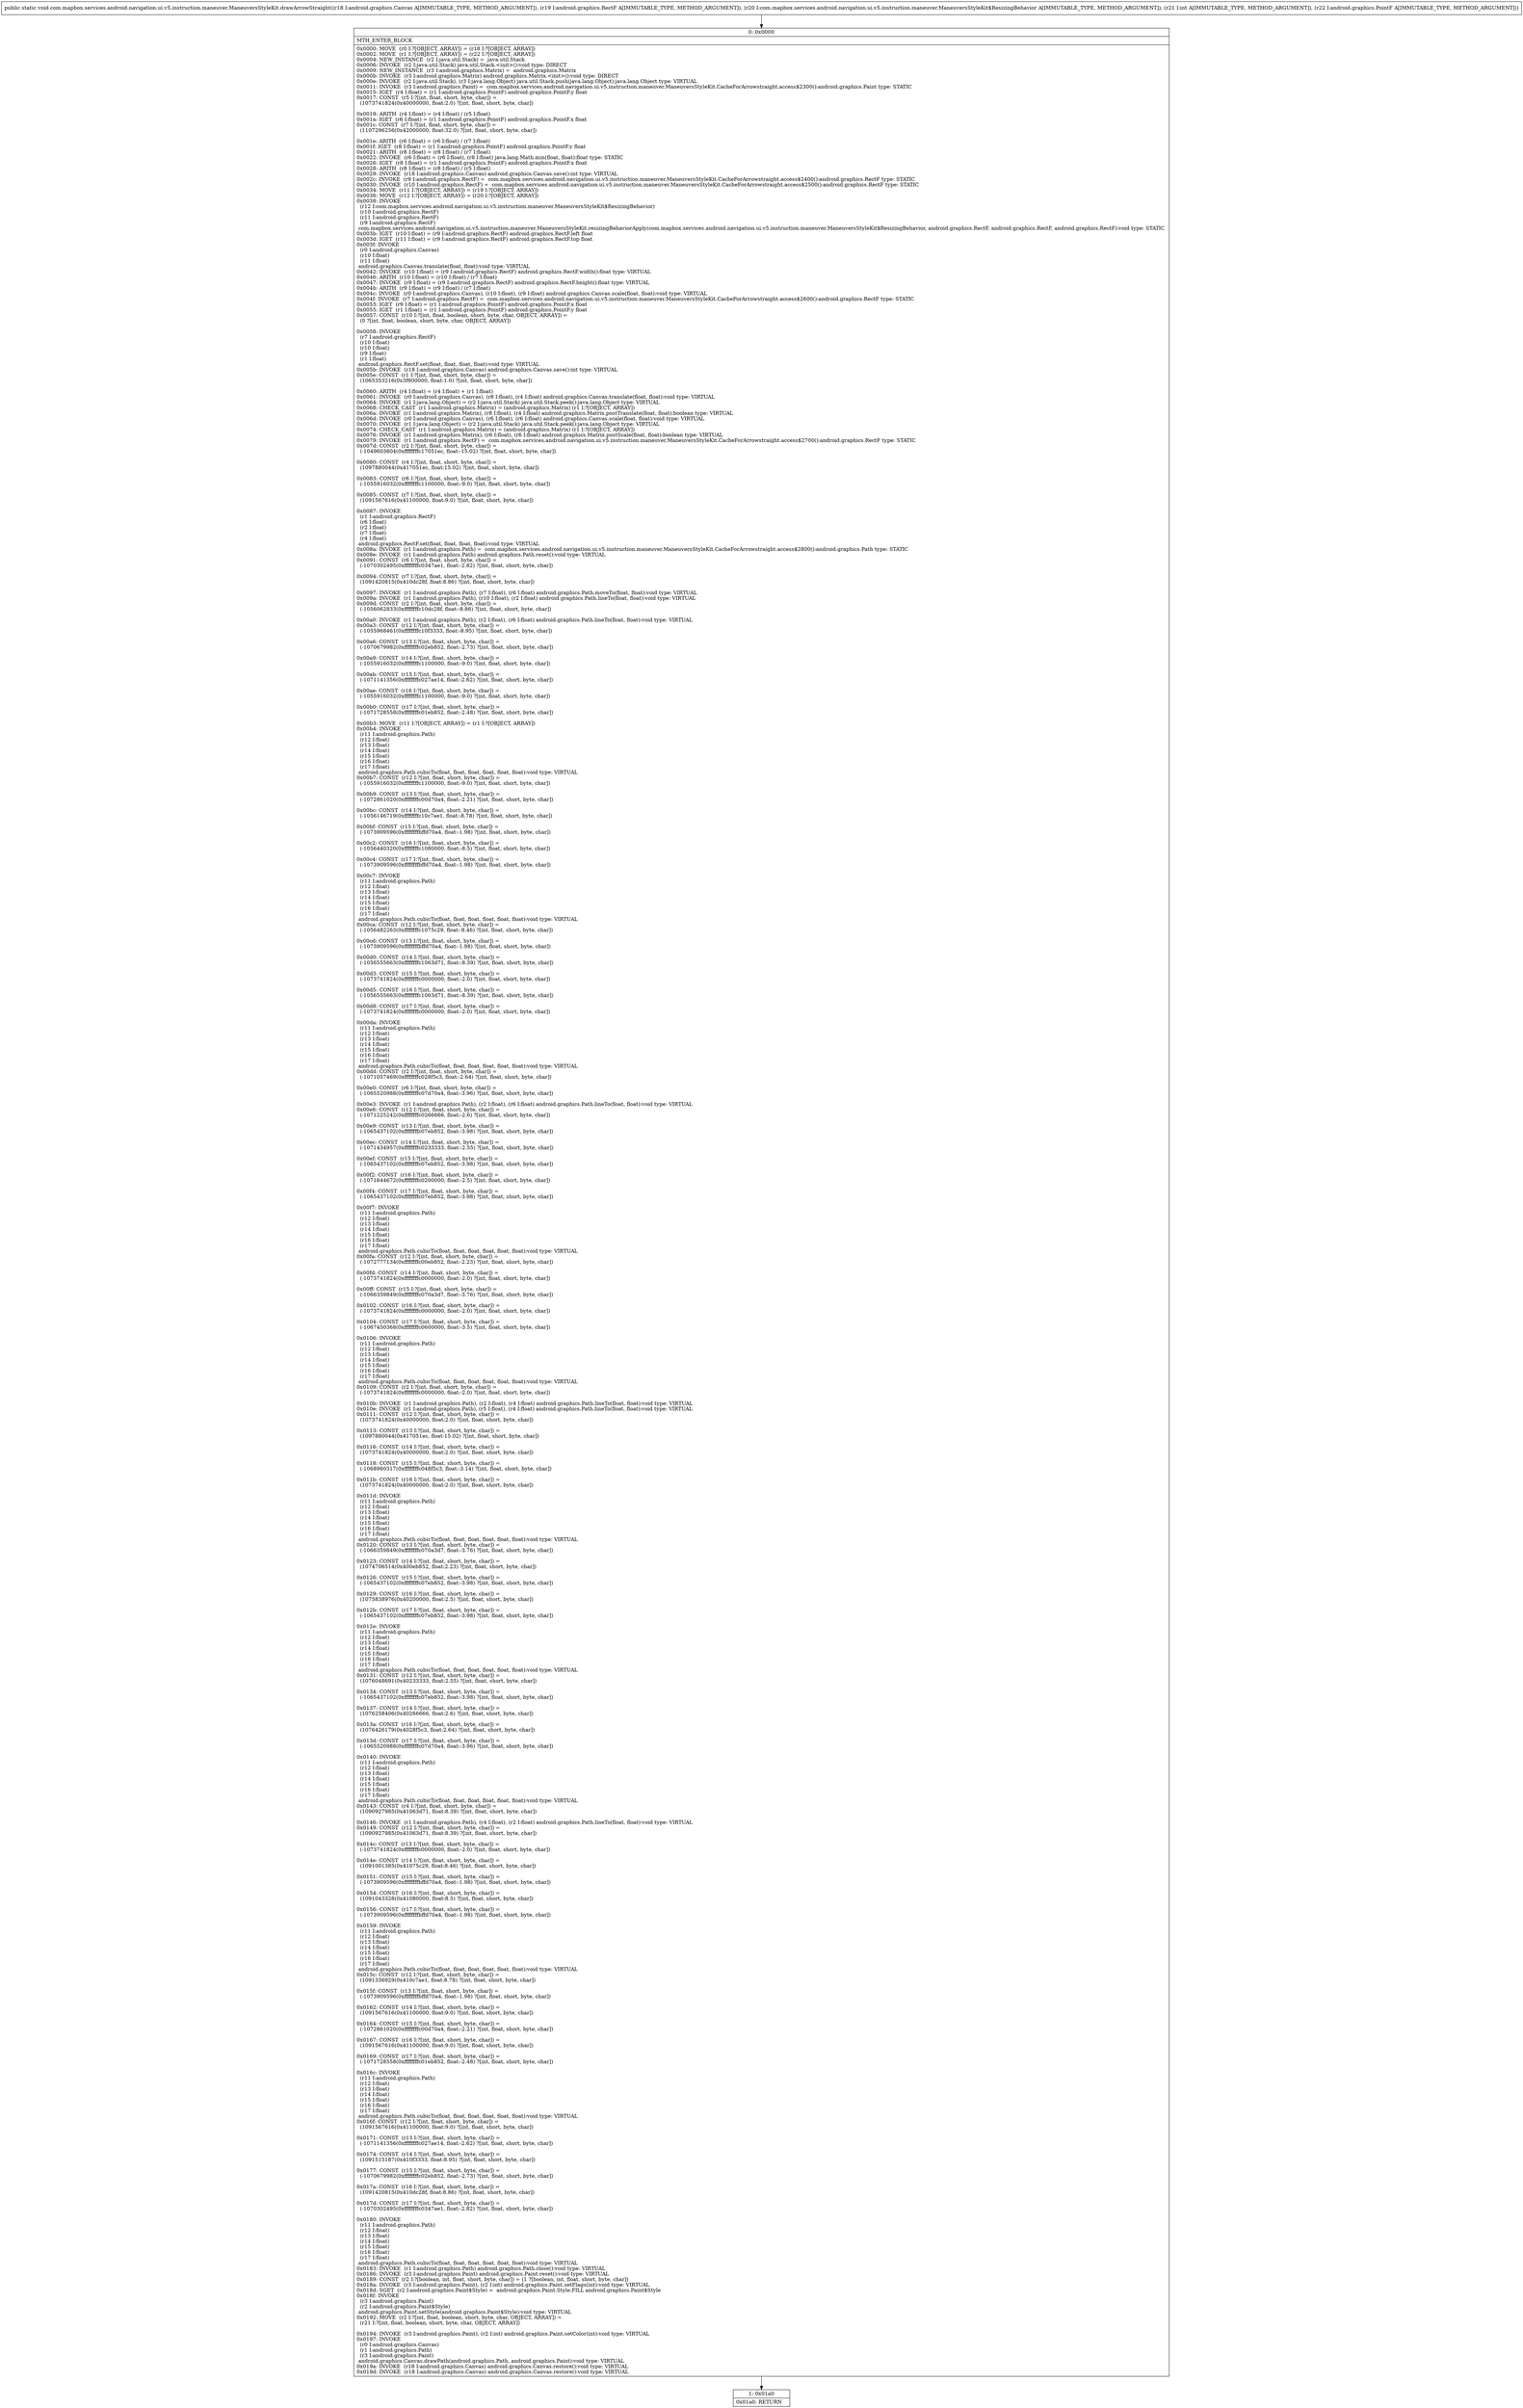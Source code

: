 digraph "CFG forcom.mapbox.services.android.navigation.ui.v5.instruction.maneuver.ManeuversStyleKit.drawArrowStraight(Landroid\/graphics\/Canvas;Landroid\/graphics\/RectF;Lcom\/mapbox\/services\/android\/navigation\/ui\/v5\/instruction\/maneuver\/ManeuversStyleKit$ResizingBehavior;ILandroid\/graphics\/PointF;)V" {
Node_0 [shape=record,label="{0\:\ 0x0000|MTH_ENTER_BLOCK\l|0x0000: MOVE  (r0 I:?[OBJECT, ARRAY]) = (r18 I:?[OBJECT, ARRAY]) \l0x0002: MOVE  (r1 I:?[OBJECT, ARRAY]) = (r22 I:?[OBJECT, ARRAY]) \l0x0004: NEW_INSTANCE  (r2 I:java.util.Stack) =  java.util.Stack \l0x0006: INVOKE  (r2 I:java.util.Stack) java.util.Stack.\<init\>():void type: DIRECT \l0x0009: NEW_INSTANCE  (r3 I:android.graphics.Matrix) =  android.graphics.Matrix \l0x000b: INVOKE  (r3 I:android.graphics.Matrix) android.graphics.Matrix.\<init\>():void type: DIRECT \l0x000e: INVOKE  (r2 I:java.util.Stack), (r3 I:java.lang.Object) java.util.Stack.push(java.lang.Object):java.lang.Object type: VIRTUAL \l0x0011: INVOKE  (r3 I:android.graphics.Paint) =  com.mapbox.services.android.navigation.ui.v5.instruction.maneuver.ManeuversStyleKit.CacheForArrowstraight.access$2300():android.graphics.Paint type: STATIC \l0x0015: IGET  (r4 I:float) = (r1 I:android.graphics.PointF) android.graphics.PointF.y float \l0x0017: CONST  (r5 I:?[int, float, short, byte, char]) = \l  (1073741824(0x40000000, float:2.0) ?[int, float, short, byte, char])\l \l0x0019: ARITH  (r4 I:float) = (r4 I:float) \/ (r5 I:float) \l0x001a: IGET  (r6 I:float) = (r1 I:android.graphics.PointF) android.graphics.PointF.x float \l0x001c: CONST  (r7 I:?[int, float, short, byte, char]) = \l  (1107296256(0x42000000, float:32.0) ?[int, float, short, byte, char])\l \l0x001e: ARITH  (r6 I:float) = (r6 I:float) \/ (r7 I:float) \l0x001f: IGET  (r8 I:float) = (r1 I:android.graphics.PointF) android.graphics.PointF.y float \l0x0021: ARITH  (r8 I:float) = (r8 I:float) \/ (r7 I:float) \l0x0022: INVOKE  (r6 I:float) = (r6 I:float), (r8 I:float) java.lang.Math.min(float, float):float type: STATIC \l0x0026: IGET  (r8 I:float) = (r1 I:android.graphics.PointF) android.graphics.PointF.x float \l0x0028: ARITH  (r8 I:float) = (r8 I:float) \/ (r5 I:float) \l0x0029: INVOKE  (r18 I:android.graphics.Canvas) android.graphics.Canvas.save():int type: VIRTUAL \l0x002c: INVOKE  (r9 I:android.graphics.RectF) =  com.mapbox.services.android.navigation.ui.v5.instruction.maneuver.ManeuversStyleKit.CacheForArrowstraight.access$2400():android.graphics.RectF type: STATIC \l0x0030: INVOKE  (r10 I:android.graphics.RectF) =  com.mapbox.services.android.navigation.ui.v5.instruction.maneuver.ManeuversStyleKit.CacheForArrowstraight.access$2500():android.graphics.RectF type: STATIC \l0x0034: MOVE  (r11 I:?[OBJECT, ARRAY]) = (r19 I:?[OBJECT, ARRAY]) \l0x0036: MOVE  (r12 I:?[OBJECT, ARRAY]) = (r20 I:?[OBJECT, ARRAY]) \l0x0038: INVOKE  \l  (r12 I:com.mapbox.services.android.navigation.ui.v5.instruction.maneuver.ManeuversStyleKit$ResizingBehavior)\l  (r10 I:android.graphics.RectF)\l  (r11 I:android.graphics.RectF)\l  (r9 I:android.graphics.RectF)\l com.mapbox.services.android.navigation.ui.v5.instruction.maneuver.ManeuversStyleKit.resizingBehaviorApply(com.mapbox.services.android.navigation.ui.v5.instruction.maneuver.ManeuversStyleKit$ResizingBehavior, android.graphics.RectF, android.graphics.RectF, android.graphics.RectF):void type: STATIC \l0x003b: IGET  (r10 I:float) = (r9 I:android.graphics.RectF) android.graphics.RectF.left float \l0x003d: IGET  (r11 I:float) = (r9 I:android.graphics.RectF) android.graphics.RectF.top float \l0x003f: INVOKE  \l  (r0 I:android.graphics.Canvas)\l  (r10 I:float)\l  (r11 I:float)\l android.graphics.Canvas.translate(float, float):void type: VIRTUAL \l0x0042: INVOKE  (r10 I:float) = (r9 I:android.graphics.RectF) android.graphics.RectF.width():float type: VIRTUAL \l0x0046: ARITH  (r10 I:float) = (r10 I:float) \/ (r7 I:float) \l0x0047: INVOKE  (r9 I:float) = (r9 I:android.graphics.RectF) android.graphics.RectF.height():float type: VIRTUAL \l0x004b: ARITH  (r9 I:float) = (r9 I:float) \/ (r7 I:float) \l0x004c: INVOKE  (r0 I:android.graphics.Canvas), (r10 I:float), (r9 I:float) android.graphics.Canvas.scale(float, float):void type: VIRTUAL \l0x004f: INVOKE  (r7 I:android.graphics.RectF) =  com.mapbox.services.android.navigation.ui.v5.instruction.maneuver.ManeuversStyleKit.CacheForArrowstraight.access$2600():android.graphics.RectF type: STATIC \l0x0053: IGET  (r9 I:float) = (r1 I:android.graphics.PointF) android.graphics.PointF.x float \l0x0055: IGET  (r1 I:float) = (r1 I:android.graphics.PointF) android.graphics.PointF.y float \l0x0057: CONST  (r10 I:?[int, float, boolean, short, byte, char, OBJECT, ARRAY]) = \l  (0 ?[int, float, boolean, short, byte, char, OBJECT, ARRAY])\l \l0x0058: INVOKE  \l  (r7 I:android.graphics.RectF)\l  (r10 I:float)\l  (r10 I:float)\l  (r9 I:float)\l  (r1 I:float)\l android.graphics.RectF.set(float, float, float, float):void type: VIRTUAL \l0x005b: INVOKE  (r18 I:android.graphics.Canvas) android.graphics.Canvas.save():int type: VIRTUAL \l0x005e: CONST  (r1 I:?[int, float, short, byte, char]) = \l  (1065353216(0x3f800000, float:1.0) ?[int, float, short, byte, char])\l \l0x0060: ARITH  (r4 I:float) = (r4 I:float) + (r1 I:float) \l0x0061: INVOKE  (r0 I:android.graphics.Canvas), (r8 I:float), (r4 I:float) android.graphics.Canvas.translate(float, float):void type: VIRTUAL \l0x0064: INVOKE  (r1 I:java.lang.Object) = (r2 I:java.util.Stack) java.util.Stack.peek():java.lang.Object type: VIRTUAL \l0x0068: CHECK_CAST  (r1 I:android.graphics.Matrix) = (android.graphics.Matrix) (r1 I:?[OBJECT, ARRAY]) \l0x006a: INVOKE  (r1 I:android.graphics.Matrix), (r8 I:float), (r4 I:float) android.graphics.Matrix.postTranslate(float, float):boolean type: VIRTUAL \l0x006d: INVOKE  (r0 I:android.graphics.Canvas), (r6 I:float), (r6 I:float) android.graphics.Canvas.scale(float, float):void type: VIRTUAL \l0x0070: INVOKE  (r1 I:java.lang.Object) = (r2 I:java.util.Stack) java.util.Stack.peek():java.lang.Object type: VIRTUAL \l0x0074: CHECK_CAST  (r1 I:android.graphics.Matrix) = (android.graphics.Matrix) (r1 I:?[OBJECT, ARRAY]) \l0x0076: INVOKE  (r1 I:android.graphics.Matrix), (r6 I:float), (r6 I:float) android.graphics.Matrix.postScale(float, float):boolean type: VIRTUAL \l0x0079: INVOKE  (r1 I:android.graphics.RectF) =  com.mapbox.services.android.navigation.ui.v5.instruction.maneuver.ManeuversStyleKit.CacheForArrowstraight.access$2700():android.graphics.RectF type: STATIC \l0x007d: CONST  (r2 I:?[int, float, short, byte, char]) = \l  (\-1049603604(0xffffffffc17051ec, float:\-15.02) ?[int, float, short, byte, char])\l \l0x0080: CONST  (r4 I:?[int, float, short, byte, char]) = \l  (1097880044(0x417051ec, float:15.02) ?[int, float, short, byte, char])\l \l0x0083: CONST  (r6 I:?[int, float, short, byte, char]) = \l  (\-1055916032(0xffffffffc1100000, float:\-9.0) ?[int, float, short, byte, char])\l \l0x0085: CONST  (r7 I:?[int, float, short, byte, char]) = \l  (1091567616(0x41100000, float:9.0) ?[int, float, short, byte, char])\l \l0x0087: INVOKE  \l  (r1 I:android.graphics.RectF)\l  (r6 I:float)\l  (r2 I:float)\l  (r7 I:float)\l  (r4 I:float)\l android.graphics.RectF.set(float, float, float, float):void type: VIRTUAL \l0x008a: INVOKE  (r1 I:android.graphics.Path) =  com.mapbox.services.android.navigation.ui.v5.instruction.maneuver.ManeuversStyleKit.CacheForArrowstraight.access$2800():android.graphics.Path type: STATIC \l0x008e: INVOKE  (r1 I:android.graphics.Path) android.graphics.Path.reset():void type: VIRTUAL \l0x0091: CONST  (r6 I:?[int, float, short, byte, char]) = \l  (\-1070302495(0xffffffffc0347ae1, float:\-2.82) ?[int, float, short, byte, char])\l \l0x0094: CONST  (r7 I:?[int, float, short, byte, char]) = \l  (1091420815(0x410dc28f, float:8.86) ?[int, float, short, byte, char])\l \l0x0097: INVOKE  (r1 I:android.graphics.Path), (r7 I:float), (r6 I:float) android.graphics.Path.moveTo(float, float):void type: VIRTUAL \l0x009a: INVOKE  (r1 I:android.graphics.Path), (r10 I:float), (r2 I:float) android.graphics.Path.lineTo(float, float):void type: VIRTUAL \l0x009d: CONST  (r2 I:?[int, float, short, byte, char]) = \l  (\-1056062833(0xffffffffc10dc28f, float:\-8.86) ?[int, float, short, byte, char])\l \l0x00a0: INVOKE  (r1 I:android.graphics.Path), (r2 I:float), (r6 I:float) android.graphics.Path.lineTo(float, float):void type: VIRTUAL \l0x00a3: CONST  (r12 I:?[int, float, short, byte, char]) = \l  (\-1055968461(0xffffffffc10f3333, float:\-8.95) ?[int, float, short, byte, char])\l \l0x00a6: CONST  (r13 I:?[int, float, short, byte, char]) = \l  (\-1070679982(0xffffffffc02eb852, float:\-2.73) ?[int, float, short, byte, char])\l \l0x00a9: CONST  (r14 I:?[int, float, short, byte, char]) = \l  (\-1055916032(0xffffffffc1100000, float:\-9.0) ?[int, float, short, byte, char])\l \l0x00ab: CONST  (r15 I:?[int, float, short, byte, char]) = \l  (\-1071141356(0xffffffffc027ae14, float:\-2.62) ?[int, float, short, byte, char])\l \l0x00ae: CONST  (r16 I:?[int, float, short, byte, char]) = \l  (\-1055916032(0xffffffffc1100000, float:\-9.0) ?[int, float, short, byte, char])\l \l0x00b0: CONST  (r17 I:?[int, float, short, byte, char]) = \l  (\-1071728558(0xffffffffc01eb852, float:\-2.48) ?[int, float, short, byte, char])\l \l0x00b3: MOVE  (r11 I:?[OBJECT, ARRAY]) = (r1 I:?[OBJECT, ARRAY]) \l0x00b4: INVOKE  \l  (r11 I:android.graphics.Path)\l  (r12 I:float)\l  (r13 I:float)\l  (r14 I:float)\l  (r15 I:float)\l  (r16 I:float)\l  (r17 I:float)\l android.graphics.Path.cubicTo(float, float, float, float, float, float):void type: VIRTUAL \l0x00b7: CONST  (r12 I:?[int, float, short, byte, char]) = \l  (\-1055916032(0xffffffffc1100000, float:\-9.0) ?[int, float, short, byte, char])\l \l0x00b9: CONST  (r13 I:?[int, float, short, byte, char]) = \l  (\-1072861020(0xffffffffc00d70a4, float:\-2.21) ?[int, float, short, byte, char])\l \l0x00bc: CONST  (r14 I:?[int, float, short, byte, char]) = \l  (\-1056146719(0xffffffffc10c7ae1, float:\-8.78) ?[int, float, short, byte, char])\l \l0x00bf: CONST  (r15 I:?[int, float, short, byte, char]) = \l  (\-1073909596(0xffffffffbffd70a4, float:\-1.98) ?[int, float, short, byte, char])\l \l0x00c2: CONST  (r16 I:?[int, float, short, byte, char]) = \l  (\-1056440320(0xffffffffc1080000, float:\-8.5) ?[int, float, short, byte, char])\l \l0x00c4: CONST  (r17 I:?[int, float, short, byte, char]) = \l  (\-1073909596(0xffffffffbffd70a4, float:\-1.98) ?[int, float, short, byte, char])\l \l0x00c7: INVOKE  \l  (r11 I:android.graphics.Path)\l  (r12 I:float)\l  (r13 I:float)\l  (r14 I:float)\l  (r15 I:float)\l  (r16 I:float)\l  (r17 I:float)\l android.graphics.Path.cubicTo(float, float, float, float, float, float):void type: VIRTUAL \l0x00ca: CONST  (r12 I:?[int, float, short, byte, char]) = \l  (\-1056482263(0xffffffffc1075c29, float:\-8.46) ?[int, float, short, byte, char])\l \l0x00cd: CONST  (r13 I:?[int, float, short, byte, char]) = \l  (\-1073909596(0xffffffffbffd70a4, float:\-1.98) ?[int, float, short, byte, char])\l \l0x00d0: CONST  (r14 I:?[int, float, short, byte, char]) = \l  (\-1056555663(0xffffffffc1063d71, float:\-8.39) ?[int, float, short, byte, char])\l \l0x00d3: CONST  (r15 I:?[int, float, short, byte, char]) = \l  (\-1073741824(0xffffffffc0000000, float:\-2.0) ?[int, float, short, byte, char])\l \l0x00d5: CONST  (r16 I:?[int, float, short, byte, char]) = \l  (\-1056555663(0xffffffffc1063d71, float:\-8.39) ?[int, float, short, byte, char])\l \l0x00d8: CONST  (r17 I:?[int, float, short, byte, char]) = \l  (\-1073741824(0xffffffffc0000000, float:\-2.0) ?[int, float, short, byte, char])\l \l0x00da: INVOKE  \l  (r11 I:android.graphics.Path)\l  (r12 I:float)\l  (r13 I:float)\l  (r14 I:float)\l  (r15 I:float)\l  (r16 I:float)\l  (r17 I:float)\l android.graphics.Path.cubicTo(float, float, float, float, float, float):void type: VIRTUAL \l0x00dd: CONST  (r2 I:?[int, float, short, byte, char]) = \l  (\-1071057469(0xffffffffc028f5c3, float:\-2.64) ?[int, float, short, byte, char])\l \l0x00e0: CONST  (r6 I:?[int, float, short, byte, char]) = \l  (\-1065520988(0xffffffffc07d70a4, float:\-3.96) ?[int, float, short, byte, char])\l \l0x00e3: INVOKE  (r1 I:android.graphics.Path), (r2 I:float), (r6 I:float) android.graphics.Path.lineTo(float, float):void type: VIRTUAL \l0x00e6: CONST  (r12 I:?[int, float, short, byte, char]) = \l  (\-1071225242(0xffffffffc0266666, float:\-2.6) ?[int, float, short, byte, char])\l \l0x00e9: CONST  (r13 I:?[int, float, short, byte, char]) = \l  (\-1065437102(0xffffffffc07eb852, float:\-3.98) ?[int, float, short, byte, char])\l \l0x00ec: CONST  (r14 I:?[int, float, short, byte, char]) = \l  (\-1071434957(0xffffffffc0233333, float:\-2.55) ?[int, float, short, byte, char])\l \l0x00ef: CONST  (r15 I:?[int, float, short, byte, char]) = \l  (\-1065437102(0xffffffffc07eb852, float:\-3.98) ?[int, float, short, byte, char])\l \l0x00f2: CONST  (r16 I:?[int, float, short, byte, char]) = \l  (\-1071644672(0xffffffffc0200000, float:\-2.5) ?[int, float, short, byte, char])\l \l0x00f4: CONST  (r17 I:?[int, float, short, byte, char]) = \l  (\-1065437102(0xffffffffc07eb852, float:\-3.98) ?[int, float, short, byte, char])\l \l0x00f7: INVOKE  \l  (r11 I:android.graphics.Path)\l  (r12 I:float)\l  (r13 I:float)\l  (r14 I:float)\l  (r15 I:float)\l  (r16 I:float)\l  (r17 I:float)\l android.graphics.Path.cubicTo(float, float, float, float, float, float):void type: VIRTUAL \l0x00fa: CONST  (r12 I:?[int, float, short, byte, char]) = \l  (\-1072777134(0xffffffffc00eb852, float:\-2.23) ?[int, float, short, byte, char])\l \l0x00fd: CONST  (r14 I:?[int, float, short, byte, char]) = \l  (\-1073741824(0xffffffffc0000000, float:\-2.0) ?[int, float, short, byte, char])\l \l0x00ff: CONST  (r15 I:?[int, float, short, byte, char]) = \l  (\-1066359849(0xffffffffc070a3d7, float:\-3.76) ?[int, float, short, byte, char])\l \l0x0102: CONST  (r16 I:?[int, float, short, byte, char]) = \l  (\-1073741824(0xffffffffc0000000, float:\-2.0) ?[int, float, short, byte, char])\l \l0x0104: CONST  (r17 I:?[int, float, short, byte, char]) = \l  (\-1067450368(0xffffffffc0600000, float:\-3.5) ?[int, float, short, byte, char])\l \l0x0106: INVOKE  \l  (r11 I:android.graphics.Path)\l  (r12 I:float)\l  (r13 I:float)\l  (r14 I:float)\l  (r15 I:float)\l  (r16 I:float)\l  (r17 I:float)\l android.graphics.Path.cubicTo(float, float, float, float, float, float):void type: VIRTUAL \l0x0109: CONST  (r2 I:?[int, float, short, byte, char]) = \l  (\-1073741824(0xffffffffc0000000, float:\-2.0) ?[int, float, short, byte, char])\l \l0x010b: INVOKE  (r1 I:android.graphics.Path), (r2 I:float), (r4 I:float) android.graphics.Path.lineTo(float, float):void type: VIRTUAL \l0x010e: INVOKE  (r1 I:android.graphics.Path), (r5 I:float), (r4 I:float) android.graphics.Path.lineTo(float, float):void type: VIRTUAL \l0x0111: CONST  (r12 I:?[int, float, short, byte, char]) = \l  (1073741824(0x40000000, float:2.0) ?[int, float, short, byte, char])\l \l0x0113: CONST  (r13 I:?[int, float, short, byte, char]) = \l  (1097880044(0x417051ec, float:15.02) ?[int, float, short, byte, char])\l \l0x0116: CONST  (r14 I:?[int, float, short, byte, char]) = \l  (1073741824(0x40000000, float:2.0) ?[int, float, short, byte, char])\l \l0x0118: CONST  (r15 I:?[int, float, short, byte, char]) = \l  (\-1068960317(0xffffffffc048f5c3, float:\-3.14) ?[int, float, short, byte, char])\l \l0x011b: CONST  (r16 I:?[int, float, short, byte, char]) = \l  (1073741824(0x40000000, float:2.0) ?[int, float, short, byte, char])\l \l0x011d: INVOKE  \l  (r11 I:android.graphics.Path)\l  (r12 I:float)\l  (r13 I:float)\l  (r14 I:float)\l  (r15 I:float)\l  (r16 I:float)\l  (r17 I:float)\l android.graphics.Path.cubicTo(float, float, float, float, float, float):void type: VIRTUAL \l0x0120: CONST  (r13 I:?[int, float, short, byte, char]) = \l  (\-1066359849(0xffffffffc070a3d7, float:\-3.76) ?[int, float, short, byte, char])\l \l0x0123: CONST  (r14 I:?[int, float, short, byte, char]) = \l  (1074706514(0x400eb852, float:2.23) ?[int, float, short, byte, char])\l \l0x0126: CONST  (r15 I:?[int, float, short, byte, char]) = \l  (\-1065437102(0xffffffffc07eb852, float:\-3.98) ?[int, float, short, byte, char])\l \l0x0129: CONST  (r16 I:?[int, float, short, byte, char]) = \l  (1075838976(0x40200000, float:2.5) ?[int, float, short, byte, char])\l \l0x012b: CONST  (r17 I:?[int, float, short, byte, char]) = \l  (\-1065437102(0xffffffffc07eb852, float:\-3.98) ?[int, float, short, byte, char])\l \l0x012e: INVOKE  \l  (r11 I:android.graphics.Path)\l  (r12 I:float)\l  (r13 I:float)\l  (r14 I:float)\l  (r15 I:float)\l  (r16 I:float)\l  (r17 I:float)\l android.graphics.Path.cubicTo(float, float, float, float, float, float):void type: VIRTUAL \l0x0131: CONST  (r12 I:?[int, float, short, byte, char]) = \l  (1076048691(0x40233333, float:2.55) ?[int, float, short, byte, char])\l \l0x0134: CONST  (r13 I:?[int, float, short, byte, char]) = \l  (\-1065437102(0xffffffffc07eb852, float:\-3.98) ?[int, float, short, byte, char])\l \l0x0137: CONST  (r14 I:?[int, float, short, byte, char]) = \l  (1076258406(0x40266666, float:2.6) ?[int, float, short, byte, char])\l \l0x013a: CONST  (r16 I:?[int, float, short, byte, char]) = \l  (1076426179(0x4028f5c3, float:2.64) ?[int, float, short, byte, char])\l \l0x013d: CONST  (r17 I:?[int, float, short, byte, char]) = \l  (\-1065520988(0xffffffffc07d70a4, float:\-3.96) ?[int, float, short, byte, char])\l \l0x0140: INVOKE  \l  (r11 I:android.graphics.Path)\l  (r12 I:float)\l  (r13 I:float)\l  (r14 I:float)\l  (r15 I:float)\l  (r16 I:float)\l  (r17 I:float)\l android.graphics.Path.cubicTo(float, float, float, float, float, float):void type: VIRTUAL \l0x0143: CONST  (r4 I:?[int, float, short, byte, char]) = \l  (1090927985(0x41063d71, float:8.39) ?[int, float, short, byte, char])\l \l0x0146: INVOKE  (r1 I:android.graphics.Path), (r4 I:float), (r2 I:float) android.graphics.Path.lineTo(float, float):void type: VIRTUAL \l0x0149: CONST  (r12 I:?[int, float, short, byte, char]) = \l  (1090927985(0x41063d71, float:8.39) ?[int, float, short, byte, char])\l \l0x014c: CONST  (r13 I:?[int, float, short, byte, char]) = \l  (\-1073741824(0xffffffffc0000000, float:\-2.0) ?[int, float, short, byte, char])\l \l0x014e: CONST  (r14 I:?[int, float, short, byte, char]) = \l  (1091001385(0x41075c29, float:8.46) ?[int, float, short, byte, char])\l \l0x0151: CONST  (r15 I:?[int, float, short, byte, char]) = \l  (\-1073909596(0xffffffffbffd70a4, float:\-1.98) ?[int, float, short, byte, char])\l \l0x0154: CONST  (r16 I:?[int, float, short, byte, char]) = \l  (1091043328(0x41080000, float:8.5) ?[int, float, short, byte, char])\l \l0x0156: CONST  (r17 I:?[int, float, short, byte, char]) = \l  (\-1073909596(0xffffffffbffd70a4, float:\-1.98) ?[int, float, short, byte, char])\l \l0x0159: INVOKE  \l  (r11 I:android.graphics.Path)\l  (r12 I:float)\l  (r13 I:float)\l  (r14 I:float)\l  (r15 I:float)\l  (r16 I:float)\l  (r17 I:float)\l android.graphics.Path.cubicTo(float, float, float, float, float, float):void type: VIRTUAL \l0x015c: CONST  (r12 I:?[int, float, short, byte, char]) = \l  (1091336929(0x410c7ae1, float:8.78) ?[int, float, short, byte, char])\l \l0x015f: CONST  (r13 I:?[int, float, short, byte, char]) = \l  (\-1073909596(0xffffffffbffd70a4, float:\-1.98) ?[int, float, short, byte, char])\l \l0x0162: CONST  (r14 I:?[int, float, short, byte, char]) = \l  (1091567616(0x41100000, float:9.0) ?[int, float, short, byte, char])\l \l0x0164: CONST  (r15 I:?[int, float, short, byte, char]) = \l  (\-1072861020(0xffffffffc00d70a4, float:\-2.21) ?[int, float, short, byte, char])\l \l0x0167: CONST  (r16 I:?[int, float, short, byte, char]) = \l  (1091567616(0x41100000, float:9.0) ?[int, float, short, byte, char])\l \l0x0169: CONST  (r17 I:?[int, float, short, byte, char]) = \l  (\-1071728558(0xffffffffc01eb852, float:\-2.48) ?[int, float, short, byte, char])\l \l0x016c: INVOKE  \l  (r11 I:android.graphics.Path)\l  (r12 I:float)\l  (r13 I:float)\l  (r14 I:float)\l  (r15 I:float)\l  (r16 I:float)\l  (r17 I:float)\l android.graphics.Path.cubicTo(float, float, float, float, float, float):void type: VIRTUAL \l0x016f: CONST  (r12 I:?[int, float, short, byte, char]) = \l  (1091567616(0x41100000, float:9.0) ?[int, float, short, byte, char])\l \l0x0171: CONST  (r13 I:?[int, float, short, byte, char]) = \l  (\-1071141356(0xffffffffc027ae14, float:\-2.62) ?[int, float, short, byte, char])\l \l0x0174: CONST  (r14 I:?[int, float, short, byte, char]) = \l  (1091515187(0x410f3333, float:8.95) ?[int, float, short, byte, char])\l \l0x0177: CONST  (r15 I:?[int, float, short, byte, char]) = \l  (\-1070679982(0xffffffffc02eb852, float:\-2.73) ?[int, float, short, byte, char])\l \l0x017a: CONST  (r16 I:?[int, float, short, byte, char]) = \l  (1091420815(0x410dc28f, float:8.86) ?[int, float, short, byte, char])\l \l0x017d: CONST  (r17 I:?[int, float, short, byte, char]) = \l  (\-1070302495(0xffffffffc0347ae1, float:\-2.82) ?[int, float, short, byte, char])\l \l0x0180: INVOKE  \l  (r11 I:android.graphics.Path)\l  (r12 I:float)\l  (r13 I:float)\l  (r14 I:float)\l  (r15 I:float)\l  (r16 I:float)\l  (r17 I:float)\l android.graphics.Path.cubicTo(float, float, float, float, float, float):void type: VIRTUAL \l0x0183: INVOKE  (r1 I:android.graphics.Path) android.graphics.Path.close():void type: VIRTUAL \l0x0186: INVOKE  (r3 I:android.graphics.Paint) android.graphics.Paint.reset():void type: VIRTUAL \l0x0189: CONST  (r2 I:?[boolean, int, float, short, byte, char]) = (1 ?[boolean, int, float, short, byte, char]) \l0x018a: INVOKE  (r3 I:android.graphics.Paint), (r2 I:int) android.graphics.Paint.setFlags(int):void type: VIRTUAL \l0x018d: SGET  (r2 I:android.graphics.Paint$Style) =  android.graphics.Paint.Style.FILL android.graphics.Paint$Style \l0x018f: INVOKE  \l  (r3 I:android.graphics.Paint)\l  (r2 I:android.graphics.Paint$Style)\l android.graphics.Paint.setStyle(android.graphics.Paint$Style):void type: VIRTUAL \l0x0192: MOVE  (r2 I:?[int, float, boolean, short, byte, char, OBJECT, ARRAY]) = \l  (r21 I:?[int, float, boolean, short, byte, char, OBJECT, ARRAY])\l \l0x0194: INVOKE  (r3 I:android.graphics.Paint), (r2 I:int) android.graphics.Paint.setColor(int):void type: VIRTUAL \l0x0197: INVOKE  \l  (r0 I:android.graphics.Canvas)\l  (r1 I:android.graphics.Path)\l  (r3 I:android.graphics.Paint)\l android.graphics.Canvas.drawPath(android.graphics.Path, android.graphics.Paint):void type: VIRTUAL \l0x019a: INVOKE  (r18 I:android.graphics.Canvas) android.graphics.Canvas.restore():void type: VIRTUAL \l0x019d: INVOKE  (r18 I:android.graphics.Canvas) android.graphics.Canvas.restore():void type: VIRTUAL \l}"];
Node_1 [shape=record,label="{1\:\ 0x01a0|0x01a0: RETURN   \l}"];
MethodNode[shape=record,label="{public static void com.mapbox.services.android.navigation.ui.v5.instruction.maneuver.ManeuversStyleKit.drawArrowStraight((r18 I:android.graphics.Canvas A[IMMUTABLE_TYPE, METHOD_ARGUMENT]), (r19 I:android.graphics.RectF A[IMMUTABLE_TYPE, METHOD_ARGUMENT]), (r20 I:com.mapbox.services.android.navigation.ui.v5.instruction.maneuver.ManeuversStyleKit$ResizingBehavior A[IMMUTABLE_TYPE, METHOD_ARGUMENT]), (r21 I:int A[IMMUTABLE_TYPE, METHOD_ARGUMENT]), (r22 I:android.graphics.PointF A[IMMUTABLE_TYPE, METHOD_ARGUMENT])) }"];
MethodNode -> Node_0;
Node_0 -> Node_1;
}

